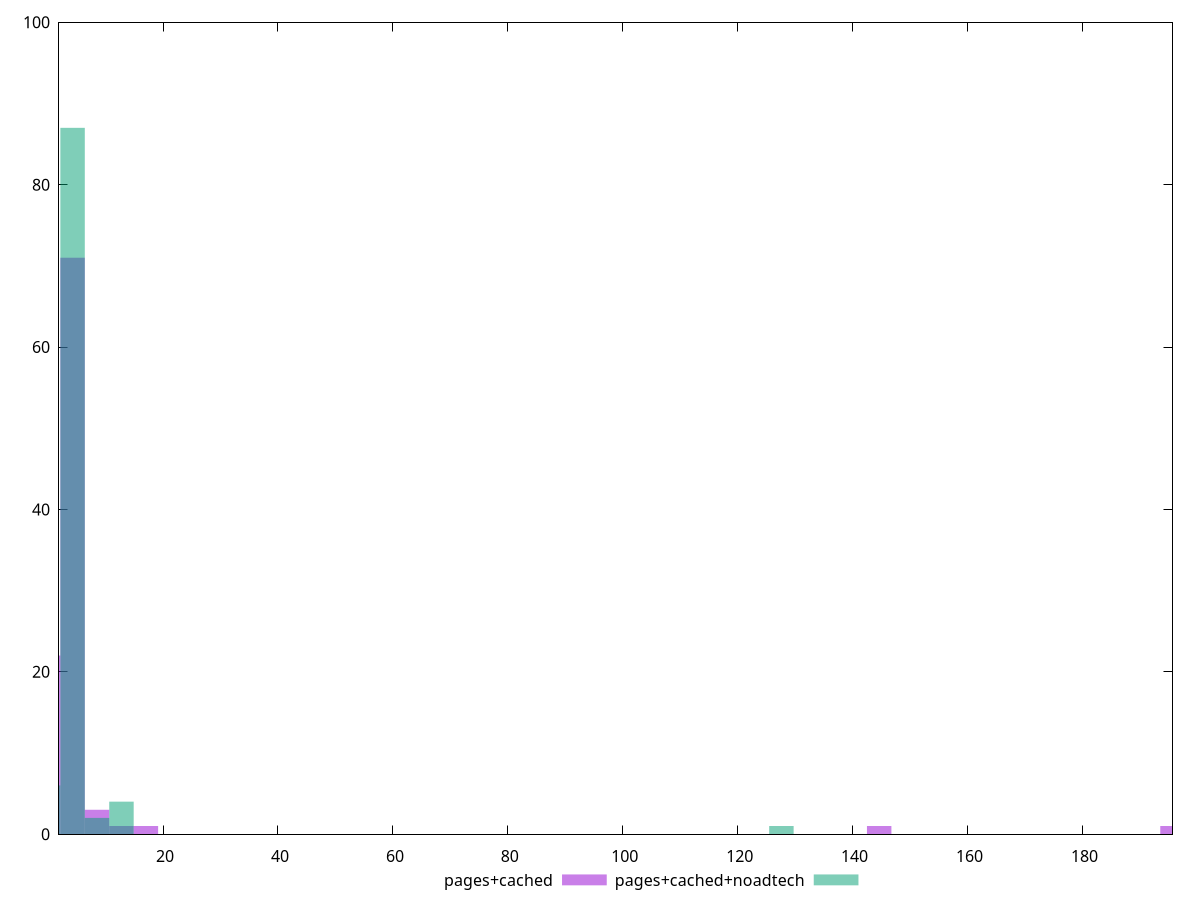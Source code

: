 reset

$pagesCached <<EOF
144.62759842360208 1
195.67263316134398 1
4.253752894811826 71
17.015011579247304 1
0 22
8.507505789623652 3
12.761258684435479 1
EOF

$pagesCachedNoadtech <<EOF
127.61258684435478 1
4.253752894811826 87
12.761258684435479 4
0 6
8.507505789623652 2
EOF

set key outside below
set boxwidth 4.253752894811826
set xrange [1.891:195.6740000000001]
set yrange [0:100]
set trange [0:100]
set style fill transparent solid 0.5 noborder
set terminal svg size 640, 500 enhanced background rgb 'white'
set output "report_00019_2021-02-10T18-14-37.922Z//server-response-time/comparison/histogram/1_vs_2.svg"

plot $pagesCached title "pages+cached" with boxes, \
     $pagesCachedNoadtech title "pages+cached+noadtech" with boxes

reset

